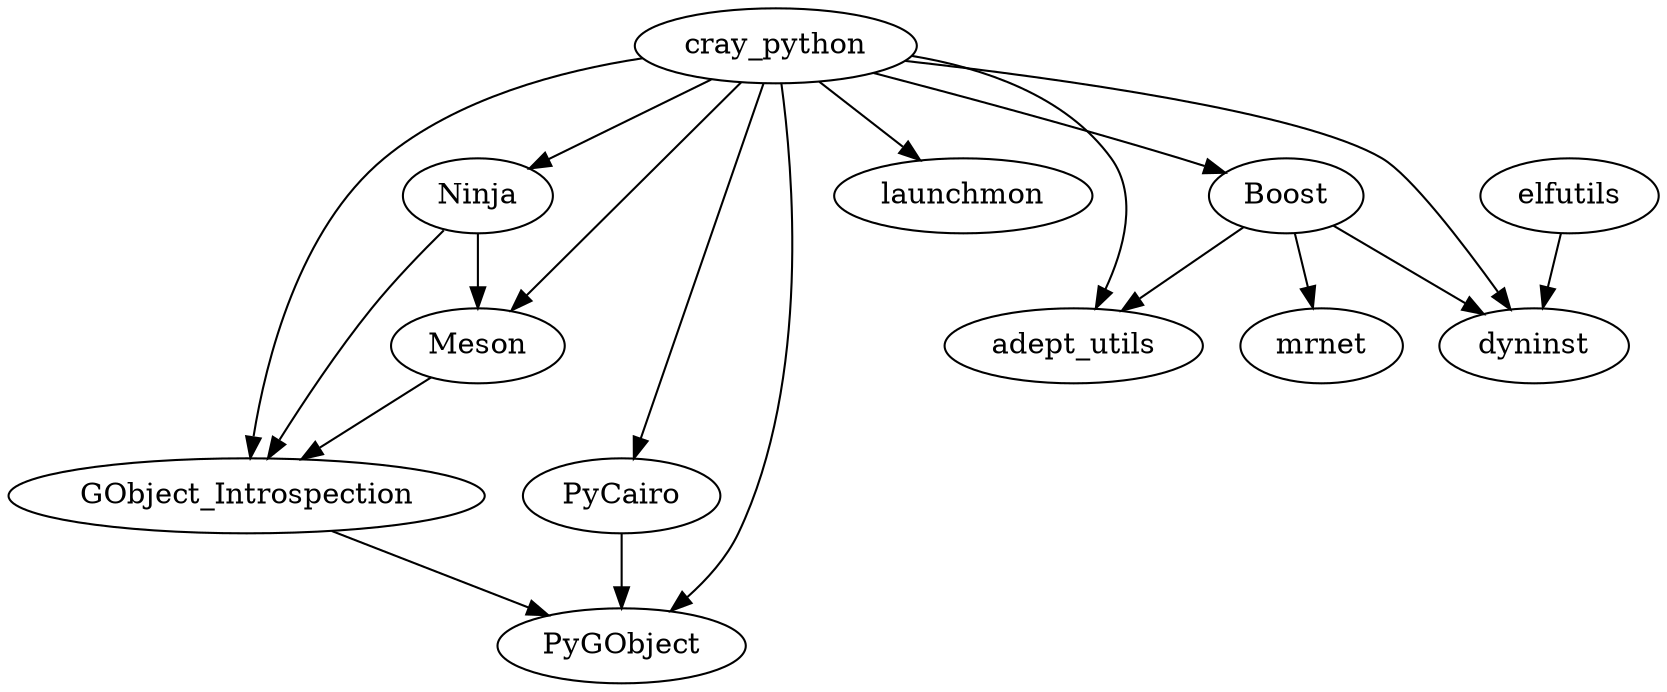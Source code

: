 digraph D {


cray_python -> Ninja
cray_python -> Meson
Ninja -> Meson

cray_python -> GObject_Introspection
Ninja -> GObject_Introspection
Meson -> GObject_Introspection

cray_python -> PyCairo

cray_python -> PyGObject
GObject_Introspection -> PyGObject
PyCairo -> PyGObject

cray_python -> Boost

cray_python -> launchmon#Boost -> launc!mon
Boost -> mrnet

cray_python -> dyninst
elfutils -> dyninst
Boost -> dyninst

cray_python -> adept_utils
Boost -> adept_utils
}
